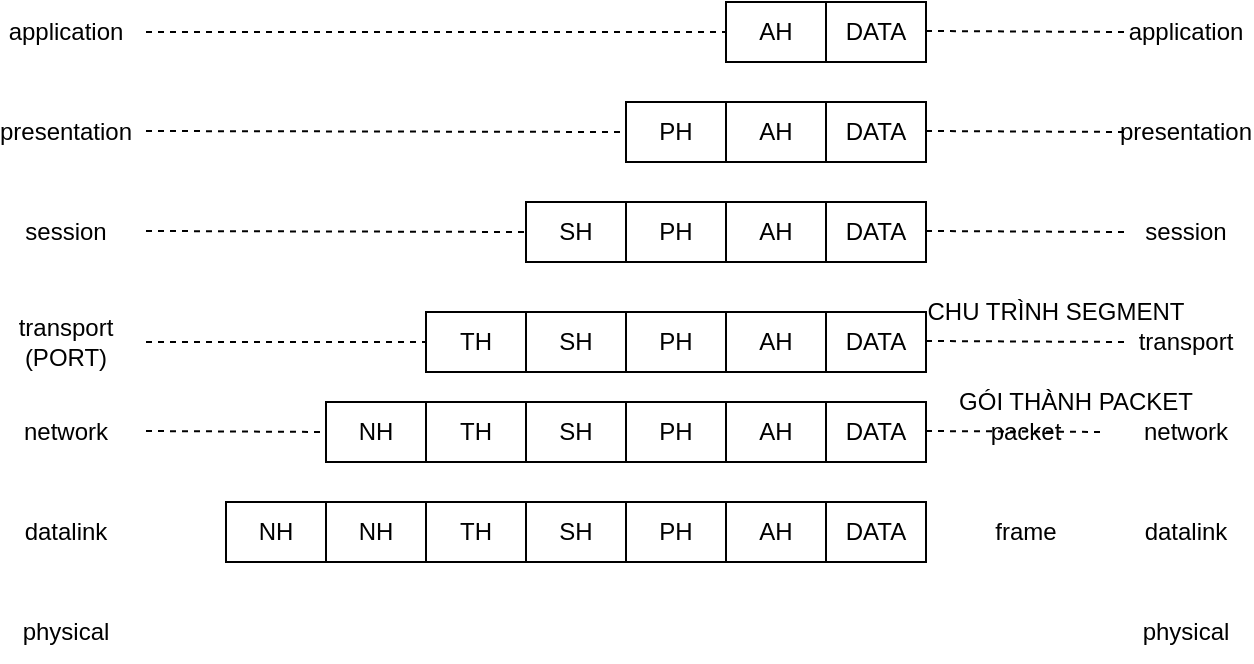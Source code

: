 <mxfile version="25.0.1">
  <diagram name="Page-1" id="7qDVB2i-8AQhjr3xlI2W">
    <mxGraphModel dx="1178" dy="747" grid="1" gridSize="10" guides="1" tooltips="1" connect="1" arrows="1" fold="1" page="1" pageScale="1" pageWidth="850" pageHeight="1100" math="0" shadow="0">
      <root>
        <mxCell id="0" />
        <mxCell id="1" parent="0" />
        <mxCell id="HHL6URZeFr0VbkjdM9OA-9" value="application" style="text;html=1;align=center;verticalAlign=middle;whiteSpace=wrap;rounded=0;" parent="1" vertex="1">
          <mxGeometry x="690" y="130" width="60" height="30" as="geometry" />
        </mxCell>
        <mxCell id="HHL6URZeFr0VbkjdM9OA-10" value="presentation" style="text;html=1;align=center;verticalAlign=middle;whiteSpace=wrap;rounded=0;" parent="1" vertex="1">
          <mxGeometry x="690" y="180" width="60" height="30" as="geometry" />
        </mxCell>
        <mxCell id="HHL6URZeFr0VbkjdM9OA-11" value="session" style="text;html=1;align=center;verticalAlign=middle;whiteSpace=wrap;rounded=0;" parent="1" vertex="1">
          <mxGeometry x="690" y="230" width="60" height="30" as="geometry" />
        </mxCell>
        <mxCell id="HHL6URZeFr0VbkjdM9OA-12" value="transport" style="text;html=1;align=center;verticalAlign=middle;whiteSpace=wrap;rounded=0;" parent="1" vertex="1">
          <mxGeometry x="690" y="285" width="60" height="30" as="geometry" />
        </mxCell>
        <mxCell id="HHL6URZeFr0VbkjdM9OA-13" value="network" style="text;html=1;align=center;verticalAlign=middle;whiteSpace=wrap;rounded=0;" parent="1" vertex="1">
          <mxGeometry x="690" y="330" width="60" height="30" as="geometry" />
        </mxCell>
        <mxCell id="HHL6URZeFr0VbkjdM9OA-14" value="datalink" style="text;html=1;align=center;verticalAlign=middle;whiteSpace=wrap;rounded=0;" parent="1" vertex="1">
          <mxGeometry x="690" y="380" width="60" height="30" as="geometry" />
        </mxCell>
        <mxCell id="HHL6URZeFr0VbkjdM9OA-15" value="physical" style="text;html=1;align=center;verticalAlign=middle;whiteSpace=wrap;rounded=0;" parent="1" vertex="1">
          <mxGeometry x="690" y="430" width="60" height="30" as="geometry" />
        </mxCell>
        <mxCell id="HHL6URZeFr0VbkjdM9OA-17" value="application" style="text;html=1;align=center;verticalAlign=middle;whiteSpace=wrap;rounded=0;" parent="1" vertex="1">
          <mxGeometry x="130" y="130" width="60" height="30" as="geometry" />
        </mxCell>
        <mxCell id="HHL6URZeFr0VbkjdM9OA-18" value="presentation" style="text;html=1;align=center;verticalAlign=middle;whiteSpace=wrap;rounded=0;" parent="1" vertex="1">
          <mxGeometry x="130" y="180" width="60" height="30" as="geometry" />
        </mxCell>
        <mxCell id="HHL6URZeFr0VbkjdM9OA-19" value="session" style="text;html=1;align=center;verticalAlign=middle;whiteSpace=wrap;rounded=0;" parent="1" vertex="1">
          <mxGeometry x="130" y="230" width="60" height="30" as="geometry" />
        </mxCell>
        <mxCell id="HHL6URZeFr0VbkjdM9OA-20" value="transport (PORT)" style="text;html=1;align=center;verticalAlign=middle;whiteSpace=wrap;rounded=0;" parent="1" vertex="1">
          <mxGeometry x="130" y="285" width="60" height="30" as="geometry" />
        </mxCell>
        <mxCell id="HHL6URZeFr0VbkjdM9OA-21" value="network" style="text;html=1;align=center;verticalAlign=middle;whiteSpace=wrap;rounded=0;" parent="1" vertex="1">
          <mxGeometry x="130" y="330" width="60" height="30" as="geometry" />
        </mxCell>
        <mxCell id="HHL6URZeFr0VbkjdM9OA-22" value="datalink" style="text;html=1;align=center;verticalAlign=middle;whiteSpace=wrap;rounded=0;" parent="1" vertex="1">
          <mxGeometry x="130" y="380" width="60" height="30" as="geometry" />
        </mxCell>
        <mxCell id="HHL6URZeFr0VbkjdM9OA-23" value="physical" style="text;html=1;align=center;verticalAlign=middle;whiteSpace=wrap;rounded=0;" parent="1" vertex="1">
          <mxGeometry x="130" y="430" width="60" height="30" as="geometry" />
        </mxCell>
        <mxCell id="HHL6URZeFr0VbkjdM9OA-24" value="AH" style="rounded=0;whiteSpace=wrap;html=1;" parent="1" vertex="1">
          <mxGeometry x="490" y="130" width="50" height="30" as="geometry" />
        </mxCell>
        <mxCell id="HHL6URZeFr0VbkjdM9OA-25" value="AH" style="rounded=0;whiteSpace=wrap;html=1;" parent="1" vertex="1">
          <mxGeometry x="490" y="180" width="50" height="30" as="geometry" />
        </mxCell>
        <mxCell id="HHL6URZeFr0VbkjdM9OA-26" value="AH" style="rounded=0;whiteSpace=wrap;html=1;" parent="1" vertex="1">
          <mxGeometry x="490" y="230" width="50" height="30" as="geometry" />
        </mxCell>
        <mxCell id="HHL6URZeFr0VbkjdM9OA-27" value="AH" style="rounded=0;whiteSpace=wrap;html=1;" parent="1" vertex="1">
          <mxGeometry x="490" y="285" width="50" height="30" as="geometry" />
        </mxCell>
        <mxCell id="HHL6URZeFr0VbkjdM9OA-28" value="AH" style="rounded=0;whiteSpace=wrap;html=1;" parent="1" vertex="1">
          <mxGeometry x="490" y="330" width="50" height="30" as="geometry" />
        </mxCell>
        <mxCell id="HHL6URZeFr0VbkjdM9OA-29" value="AH" style="rounded=0;whiteSpace=wrap;html=1;" parent="1" vertex="1">
          <mxGeometry x="490" y="380" width="50" height="30" as="geometry" />
        </mxCell>
        <mxCell id="HHL6URZeFr0VbkjdM9OA-31" value="DATA" style="rounded=0;whiteSpace=wrap;html=1;" parent="1" vertex="1">
          <mxGeometry x="540" y="130" width="50" height="30" as="geometry" />
        </mxCell>
        <mxCell id="HHL6URZeFr0VbkjdM9OA-32" value="DATA" style="rounded=0;whiteSpace=wrap;html=1;" parent="1" vertex="1">
          <mxGeometry x="540" y="180" width="50" height="30" as="geometry" />
        </mxCell>
        <mxCell id="HHL6URZeFr0VbkjdM9OA-33" value="DATA" style="rounded=0;whiteSpace=wrap;html=1;" parent="1" vertex="1">
          <mxGeometry x="540" y="230" width="50" height="30" as="geometry" />
        </mxCell>
        <mxCell id="HHL6URZeFr0VbkjdM9OA-34" value="DATA" style="rounded=0;whiteSpace=wrap;html=1;" parent="1" vertex="1">
          <mxGeometry x="540" y="285" width="50" height="30" as="geometry" />
        </mxCell>
        <mxCell id="HHL6URZeFr0VbkjdM9OA-36" value="DATA" style="rounded=0;whiteSpace=wrap;html=1;" parent="1" vertex="1">
          <mxGeometry x="540" y="330" width="50" height="30" as="geometry" />
        </mxCell>
        <mxCell id="HHL6URZeFr0VbkjdM9OA-37" value="DATA" style="rounded=0;whiteSpace=wrap;html=1;" parent="1" vertex="1">
          <mxGeometry x="540" y="380" width="50" height="30" as="geometry" />
        </mxCell>
        <mxCell id="HHL6URZeFr0VbkjdM9OA-39" value="PH" style="rounded=0;whiteSpace=wrap;html=1;" parent="1" vertex="1">
          <mxGeometry x="440" y="180" width="50" height="30" as="geometry" />
        </mxCell>
        <mxCell id="HHL6URZeFr0VbkjdM9OA-40" value="PH" style="rounded=0;whiteSpace=wrap;html=1;" parent="1" vertex="1">
          <mxGeometry x="440" y="230" width="50" height="30" as="geometry" />
        </mxCell>
        <mxCell id="HHL6URZeFr0VbkjdM9OA-41" value="SH" style="rounded=0;whiteSpace=wrap;html=1;" parent="1" vertex="1">
          <mxGeometry x="390" y="230" width="50" height="30" as="geometry" />
        </mxCell>
        <mxCell id="HHL6URZeFr0VbkjdM9OA-42" value="SH" style="rounded=0;whiteSpace=wrap;html=1;" parent="1" vertex="1">
          <mxGeometry x="390" y="285" width="50" height="30" as="geometry" />
        </mxCell>
        <mxCell id="HHL6URZeFr0VbkjdM9OA-43" value="PH" style="rounded=0;whiteSpace=wrap;html=1;" parent="1" vertex="1">
          <mxGeometry x="440" y="285" width="50" height="30" as="geometry" />
        </mxCell>
        <mxCell id="HHL6URZeFr0VbkjdM9OA-44" value="SH" style="rounded=0;whiteSpace=wrap;html=1;" parent="1" vertex="1">
          <mxGeometry x="390" y="330" width="50" height="30" as="geometry" />
        </mxCell>
        <mxCell id="HHL6URZeFr0VbkjdM9OA-45" value="PH" style="rounded=0;whiteSpace=wrap;html=1;" parent="1" vertex="1">
          <mxGeometry x="440" y="330" width="50" height="30" as="geometry" />
        </mxCell>
        <mxCell id="HHL6URZeFr0VbkjdM9OA-46" value="TH" style="rounded=0;whiteSpace=wrap;html=1;" parent="1" vertex="1">
          <mxGeometry x="340" y="285" width="50" height="30" as="geometry" />
        </mxCell>
        <mxCell id="HHL6URZeFr0VbkjdM9OA-47" value="TH" style="rounded=0;whiteSpace=wrap;html=1;" parent="1" vertex="1">
          <mxGeometry x="340" y="330" width="50" height="30" as="geometry" />
        </mxCell>
        <mxCell id="HHL6URZeFr0VbkjdM9OA-49" value="PH" style="rounded=0;whiteSpace=wrap;html=1;" parent="1" vertex="1">
          <mxGeometry x="440" y="380" width="50" height="30" as="geometry" />
        </mxCell>
        <mxCell id="HHL6URZeFr0VbkjdM9OA-50" value="TH" style="rounded=0;whiteSpace=wrap;html=1;" parent="1" vertex="1">
          <mxGeometry x="340" y="380" width="50" height="30" as="geometry" />
        </mxCell>
        <mxCell id="HHL6URZeFr0VbkjdM9OA-51" value="SH" style="rounded=0;whiteSpace=wrap;html=1;" parent="1" vertex="1">
          <mxGeometry x="390" y="380" width="50" height="30" as="geometry" />
        </mxCell>
        <mxCell id="HHL6URZeFr0VbkjdM9OA-52" value="NH" style="rounded=0;whiteSpace=wrap;html=1;" parent="1" vertex="1">
          <mxGeometry x="290" y="330" width="50" height="30" as="geometry" />
        </mxCell>
        <mxCell id="HHL6URZeFr0VbkjdM9OA-53" value="NH" style="rounded=0;whiteSpace=wrap;html=1;" parent="1" vertex="1">
          <mxGeometry x="290" y="380" width="50" height="30" as="geometry" />
        </mxCell>
        <mxCell id="HHL6URZeFr0VbkjdM9OA-54" value="NH" style="rounded=0;whiteSpace=wrap;html=1;" parent="1" vertex="1">
          <mxGeometry x="240" y="380" width="50" height="30" as="geometry" />
        </mxCell>
        <mxCell id="HHL6URZeFr0VbkjdM9OA-55" value="packet" style="text;html=1;align=center;verticalAlign=middle;whiteSpace=wrap;rounded=0;" parent="1" vertex="1">
          <mxGeometry x="610" y="330" width="60" height="30" as="geometry" />
        </mxCell>
        <mxCell id="HHL6URZeFr0VbkjdM9OA-56" value="frame" style="text;html=1;align=center;verticalAlign=middle;whiteSpace=wrap;rounded=0;" parent="1" vertex="1">
          <mxGeometry x="610" y="380" width="60" height="30" as="geometry" />
        </mxCell>
        <mxCell id="PtRu-Xx0qi0sf3VICsNN-1" value="" style="endArrow=none;dashed=1;html=1;rounded=0;entryX=0;entryY=0.5;entryDx=0;entryDy=0;" edge="1" parent="1" target="HHL6URZeFr0VbkjdM9OA-24">
          <mxGeometry width="50" height="50" relative="1" as="geometry">
            <mxPoint x="200" y="145" as="sourcePoint" />
            <mxPoint x="450" y="360" as="targetPoint" />
          </mxGeometry>
        </mxCell>
        <mxCell id="PtRu-Xx0qi0sf3VICsNN-2" value="" style="endArrow=none;dashed=1;html=1;rounded=0;" edge="1" parent="1">
          <mxGeometry width="50" height="50" relative="1" as="geometry">
            <mxPoint x="590" y="144.5" as="sourcePoint" />
            <mxPoint x="690" y="145" as="targetPoint" />
          </mxGeometry>
        </mxCell>
        <mxCell id="PtRu-Xx0qi0sf3VICsNN-4" value="" style="endArrow=none;dashed=1;html=1;rounded=0;" edge="1" parent="1">
          <mxGeometry width="50" height="50" relative="1" as="geometry">
            <mxPoint x="200" y="194.5" as="sourcePoint" />
            <mxPoint x="440" y="195" as="targetPoint" />
          </mxGeometry>
        </mxCell>
        <mxCell id="PtRu-Xx0qi0sf3VICsNN-5" value="" style="endArrow=none;dashed=1;html=1;rounded=0;entryX=0;entryY=0.5;entryDx=0;entryDy=0;" edge="1" parent="1" target="HHL6URZeFr0VbkjdM9OA-10">
          <mxGeometry width="50" height="50" relative="1" as="geometry">
            <mxPoint x="590" y="194.5" as="sourcePoint" />
            <mxPoint x="830" y="195" as="targetPoint" />
          </mxGeometry>
        </mxCell>
        <mxCell id="PtRu-Xx0qi0sf3VICsNN-6" value="" style="endArrow=none;dashed=1;html=1;rounded=0;" edge="1" parent="1">
          <mxGeometry width="50" height="50" relative="1" as="geometry">
            <mxPoint x="200" y="244.5" as="sourcePoint" />
            <mxPoint x="390" y="245" as="targetPoint" />
          </mxGeometry>
        </mxCell>
        <mxCell id="PtRu-Xx0qi0sf3VICsNN-7" value="" style="endArrow=none;dashed=1;html=1;rounded=0;entryX=0;entryY=0.5;entryDx=0;entryDy=0;" edge="1" parent="1" target="HHL6URZeFr0VbkjdM9OA-11">
          <mxGeometry width="50" height="50" relative="1" as="geometry">
            <mxPoint x="590" y="244.5" as="sourcePoint" />
            <mxPoint x="680" y="245" as="targetPoint" />
          </mxGeometry>
        </mxCell>
        <mxCell id="PtRu-Xx0qi0sf3VICsNN-8" value="" style="endArrow=none;dashed=1;html=1;rounded=0;entryX=0;entryY=0.5;entryDx=0;entryDy=0;" edge="1" parent="1" target="HHL6URZeFr0VbkjdM9OA-46">
          <mxGeometry width="50" height="50" relative="1" as="geometry">
            <mxPoint x="200" y="300" as="sourcePoint" />
            <mxPoint x="340" y="301" as="targetPoint" />
          </mxGeometry>
        </mxCell>
        <mxCell id="PtRu-Xx0qi0sf3VICsNN-11" value="" style="endArrow=none;dashed=1;html=1;rounded=0;" edge="1" parent="1">
          <mxGeometry width="50" height="50" relative="1" as="geometry">
            <mxPoint x="590" y="299.5" as="sourcePoint" />
            <mxPoint x="690" y="300" as="targetPoint" />
          </mxGeometry>
        </mxCell>
        <mxCell id="PtRu-Xx0qi0sf3VICsNN-12" value="" style="endArrow=none;dashed=1;html=1;rounded=0;" edge="1" parent="1">
          <mxGeometry width="50" height="50" relative="1" as="geometry">
            <mxPoint x="200" y="344.5" as="sourcePoint" />
            <mxPoint x="290" y="345" as="targetPoint" />
          </mxGeometry>
        </mxCell>
        <mxCell id="PtRu-Xx0qi0sf3VICsNN-13" value="" style="endArrow=none;dashed=1;html=1;rounded=0;" edge="1" parent="1">
          <mxGeometry width="50" height="50" relative="1" as="geometry">
            <mxPoint x="590" y="344.5" as="sourcePoint" />
            <mxPoint x="680" y="345" as="targetPoint" />
          </mxGeometry>
        </mxCell>
        <mxCell id="PtRu-Xx0qi0sf3VICsNN-14" value="CHU TRÌNH SEGMENT" style="text;html=1;align=center;verticalAlign=middle;whiteSpace=wrap;rounded=0;" vertex="1" parent="1">
          <mxGeometry x="580" y="270" width="150" height="30" as="geometry" />
        </mxCell>
        <mxCell id="PtRu-Xx0qi0sf3VICsNN-16" value="GÓI THÀNH PACKET" style="text;html=1;align=center;verticalAlign=middle;whiteSpace=wrap;rounded=0;" vertex="1" parent="1">
          <mxGeometry x="590" y="315" width="150" height="30" as="geometry" />
        </mxCell>
      </root>
    </mxGraphModel>
  </diagram>
</mxfile>
